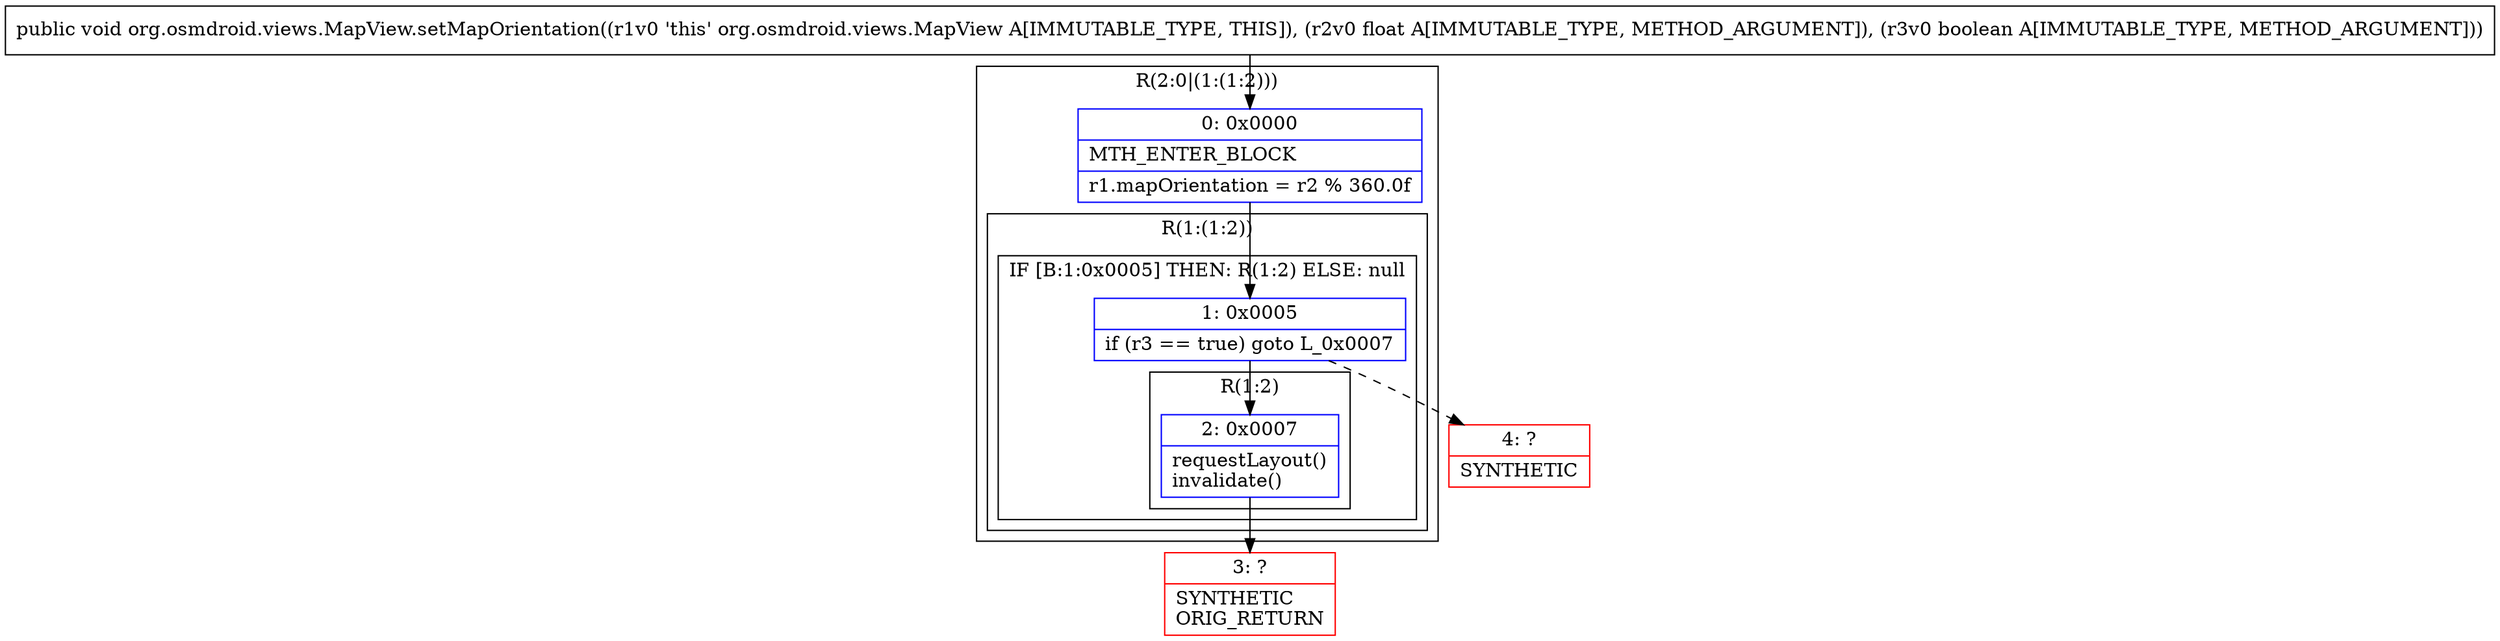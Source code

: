 digraph "CFG fororg.osmdroid.views.MapView.setMapOrientation(FZ)V" {
subgraph cluster_Region_2133752502 {
label = "R(2:0|(1:(1:2)))";
node [shape=record,color=blue];
Node_0 [shape=record,label="{0\:\ 0x0000|MTH_ENTER_BLOCK\l|r1.mapOrientation = r2 % 360.0f\l}"];
subgraph cluster_Region_236639918 {
label = "R(1:(1:2))";
node [shape=record,color=blue];
subgraph cluster_IfRegion_1949064230 {
label = "IF [B:1:0x0005] THEN: R(1:2) ELSE: null";
node [shape=record,color=blue];
Node_1 [shape=record,label="{1\:\ 0x0005|if (r3 == true) goto L_0x0007\l}"];
subgraph cluster_Region_1877885244 {
label = "R(1:2)";
node [shape=record,color=blue];
Node_2 [shape=record,label="{2\:\ 0x0007|requestLayout()\linvalidate()\l}"];
}
}
}
}
Node_3 [shape=record,color=red,label="{3\:\ ?|SYNTHETIC\lORIG_RETURN\l}"];
Node_4 [shape=record,color=red,label="{4\:\ ?|SYNTHETIC\l}"];
MethodNode[shape=record,label="{public void org.osmdroid.views.MapView.setMapOrientation((r1v0 'this' org.osmdroid.views.MapView A[IMMUTABLE_TYPE, THIS]), (r2v0 float A[IMMUTABLE_TYPE, METHOD_ARGUMENT]), (r3v0 boolean A[IMMUTABLE_TYPE, METHOD_ARGUMENT])) }"];
MethodNode -> Node_0;
Node_0 -> Node_1;
Node_1 -> Node_2;
Node_1 -> Node_4[style=dashed];
Node_2 -> Node_3;
}

